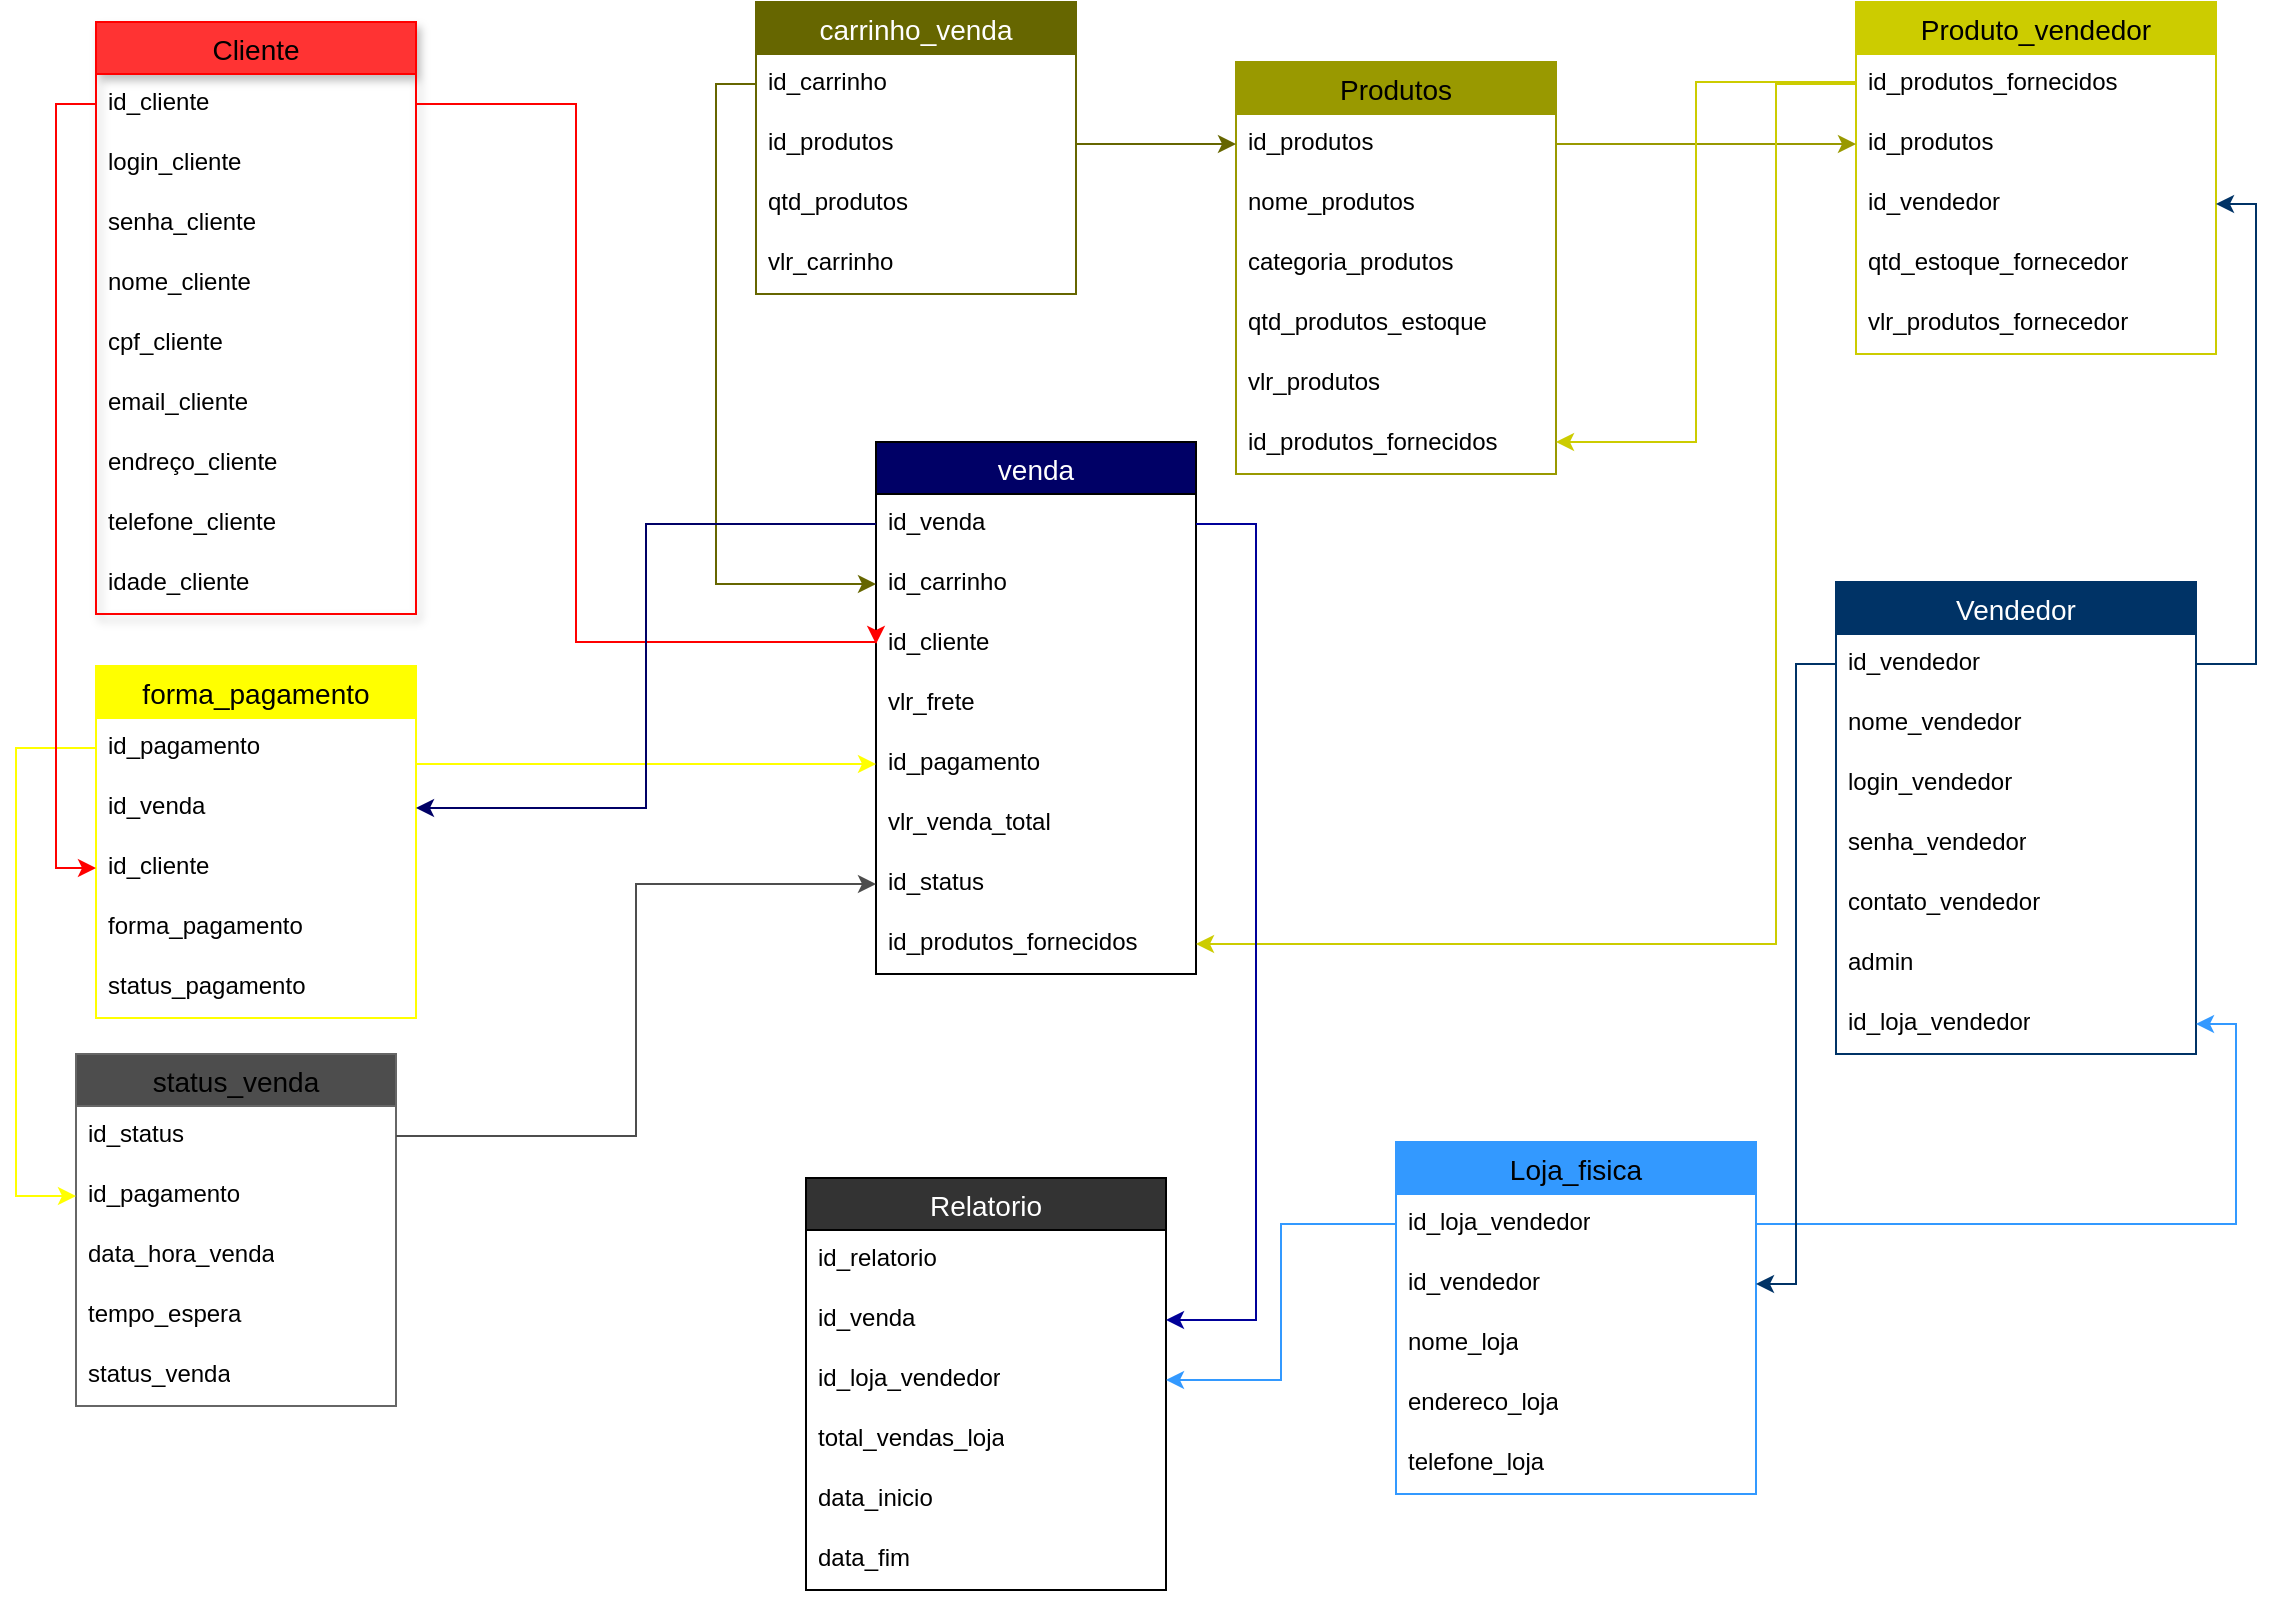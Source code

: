 <mxfile version="21.6.8" type="device">
  <diagram name="Página-1" id="Sjx4ySR3cas9cbZfAMXH">
    <mxGraphModel dx="1035" dy="616" grid="1" gridSize="10" guides="1" tooltips="1" connect="1" arrows="1" fold="1" page="1" pageScale="1" pageWidth="1169" pageHeight="827" math="0" shadow="0">
      <root>
        <mxCell id="0" />
        <mxCell id="1" parent="0" />
        <mxCell id="LzIiBjol5RYh9NfpuOXS-1" value="Cliente" style="swimlane;fontStyle=0;childLayout=stackLayout;horizontal=1;startSize=26;horizontalStack=0;resizeParent=1;resizeParentMax=0;resizeLast=0;collapsible=1;marginBottom=0;align=center;fontSize=14;strokeColor=#FF0000;fillColor=#FF3333;shadow=1;" parent="1" vertex="1">
          <mxGeometry x="50" y="40" width="160" height="296" as="geometry" />
        </mxCell>
        <mxCell id="LzIiBjol5RYh9NfpuOXS-2" value="id_cliente" style="text;strokeColor=none;fillColor=none;spacingLeft=4;spacingRight=4;overflow=hidden;rotatable=0;points=[[0,0.5],[1,0.5]];portConstraint=eastwest;fontSize=12;whiteSpace=wrap;html=1;" parent="LzIiBjol5RYh9NfpuOXS-1" vertex="1">
          <mxGeometry y="26" width="160" height="30" as="geometry" />
        </mxCell>
        <mxCell id="LzIiBjol5RYh9NfpuOXS-3" value="login_cliente" style="text;strokeColor=none;fillColor=none;spacingLeft=4;spacingRight=4;overflow=hidden;rotatable=0;points=[[0,0.5],[1,0.5]];portConstraint=eastwest;fontSize=12;whiteSpace=wrap;html=1;" parent="LzIiBjol5RYh9NfpuOXS-1" vertex="1">
          <mxGeometry y="56" width="160" height="30" as="geometry" />
        </mxCell>
        <mxCell id="LzIiBjol5RYh9NfpuOXS-4" value="senha_cliente" style="text;strokeColor=none;fillColor=none;spacingLeft=4;spacingRight=4;overflow=hidden;rotatable=0;points=[[0,0.5],[1,0.5]];portConstraint=eastwest;fontSize=12;whiteSpace=wrap;html=1;" parent="LzIiBjol5RYh9NfpuOXS-1" vertex="1">
          <mxGeometry y="86" width="160" height="30" as="geometry" />
        </mxCell>
        <mxCell id="LzIiBjol5RYh9NfpuOXS-5" value="nome_cliente" style="text;strokeColor=none;fillColor=none;spacingLeft=4;spacingRight=4;overflow=hidden;rotatable=0;points=[[0,0.5],[1,0.5]];portConstraint=eastwest;fontSize=12;whiteSpace=wrap;html=1;" parent="LzIiBjol5RYh9NfpuOXS-1" vertex="1">
          <mxGeometry y="116" width="160" height="30" as="geometry" />
        </mxCell>
        <mxCell id="LzIiBjol5RYh9NfpuOXS-6" value="cpf_cliente" style="text;strokeColor=none;fillColor=none;spacingLeft=4;spacingRight=4;overflow=hidden;rotatable=0;points=[[0,0.5],[1,0.5]];portConstraint=eastwest;fontSize=12;whiteSpace=wrap;html=1;" parent="LzIiBjol5RYh9NfpuOXS-1" vertex="1">
          <mxGeometry y="146" width="160" height="30" as="geometry" />
        </mxCell>
        <mxCell id="LzIiBjol5RYh9NfpuOXS-7" value="email_cliente" style="text;strokeColor=none;fillColor=none;spacingLeft=4;spacingRight=4;overflow=hidden;rotatable=0;points=[[0,0.5],[1,0.5]];portConstraint=eastwest;fontSize=12;whiteSpace=wrap;html=1;" parent="LzIiBjol5RYh9NfpuOXS-1" vertex="1">
          <mxGeometry y="176" width="160" height="30" as="geometry" />
        </mxCell>
        <mxCell id="LzIiBjol5RYh9NfpuOXS-8" value="endreço_cliente" style="text;strokeColor=none;fillColor=none;spacingLeft=4;spacingRight=4;overflow=hidden;rotatable=0;points=[[0,0.5],[1,0.5]];portConstraint=eastwest;fontSize=12;whiteSpace=wrap;html=1;" parent="LzIiBjol5RYh9NfpuOXS-1" vertex="1">
          <mxGeometry y="206" width="160" height="30" as="geometry" />
        </mxCell>
        <mxCell id="LzIiBjol5RYh9NfpuOXS-9" value="telefone_cliente" style="text;strokeColor=none;fillColor=none;spacingLeft=4;spacingRight=4;overflow=hidden;rotatable=0;points=[[0,0.5],[1,0.5]];portConstraint=eastwest;fontSize=12;whiteSpace=wrap;html=1;" parent="LzIiBjol5RYh9NfpuOXS-1" vertex="1">
          <mxGeometry y="236" width="160" height="30" as="geometry" />
        </mxCell>
        <mxCell id="LzIiBjol5RYh9NfpuOXS-14" value="idade_cliente" style="text;strokeColor=none;fillColor=none;spacingLeft=4;spacingRight=4;overflow=hidden;rotatable=0;points=[[0,0.5],[1,0.5]];portConstraint=eastwest;fontSize=12;whiteSpace=wrap;html=1;" parent="LzIiBjol5RYh9NfpuOXS-1" vertex="1">
          <mxGeometry y="266" width="160" height="30" as="geometry" />
        </mxCell>
        <mxCell id="LzIiBjol5RYh9NfpuOXS-10" value="Produtos" style="swimlane;fontStyle=0;childLayout=stackLayout;horizontal=1;startSize=26;horizontalStack=0;resizeParent=1;resizeParentMax=0;resizeLast=0;collapsible=1;marginBottom=0;align=center;fontSize=14;strokeColor=#999900;fillColor=#999900;" parent="1" vertex="1">
          <mxGeometry x="620" y="60" width="160" height="206" as="geometry" />
        </mxCell>
        <mxCell id="LzIiBjol5RYh9NfpuOXS-11" value="id_produtos" style="text;strokeColor=none;fillColor=none;spacingLeft=4;spacingRight=4;overflow=hidden;rotatable=0;points=[[0,0.5],[1,0.5]];portConstraint=eastwest;fontSize=12;whiteSpace=wrap;html=1;" parent="LzIiBjol5RYh9NfpuOXS-10" vertex="1">
          <mxGeometry y="26" width="160" height="30" as="geometry" />
        </mxCell>
        <mxCell id="LzIiBjol5RYh9NfpuOXS-12" value="nome_produtos" style="text;strokeColor=none;fillColor=none;spacingLeft=4;spacingRight=4;overflow=hidden;rotatable=0;points=[[0,0.5],[1,0.5]];portConstraint=eastwest;fontSize=12;whiteSpace=wrap;html=1;" parent="LzIiBjol5RYh9NfpuOXS-10" vertex="1">
          <mxGeometry y="56" width="160" height="30" as="geometry" />
        </mxCell>
        <mxCell id="LzIiBjol5RYh9NfpuOXS-13" value="categoria_produtos" style="text;strokeColor=none;fillColor=none;spacingLeft=4;spacingRight=4;overflow=hidden;rotatable=0;points=[[0,0.5],[1,0.5]];portConstraint=eastwest;fontSize=12;whiteSpace=wrap;html=1;" parent="LzIiBjol5RYh9NfpuOXS-10" vertex="1">
          <mxGeometry y="86" width="160" height="30" as="geometry" />
        </mxCell>
        <mxCell id="LzIiBjol5RYh9NfpuOXS-20" value="qtd_produtos_estoque" style="text;strokeColor=none;fillColor=none;spacingLeft=4;spacingRight=4;overflow=hidden;rotatable=0;points=[[0,0.5],[1,0.5]];portConstraint=eastwest;fontSize=12;whiteSpace=wrap;html=1;" parent="LzIiBjol5RYh9NfpuOXS-10" vertex="1">
          <mxGeometry y="116" width="160" height="30" as="geometry" />
        </mxCell>
        <mxCell id="1At6zHU8KCH77SDRweXK-2" value="vlr_produtos" style="text;strokeColor=none;fillColor=none;spacingLeft=4;spacingRight=4;overflow=hidden;rotatable=0;points=[[0,0.5],[1,0.5]];portConstraint=eastwest;fontSize=12;whiteSpace=wrap;html=1;" parent="LzIiBjol5RYh9NfpuOXS-10" vertex="1">
          <mxGeometry y="146" width="160" height="30" as="geometry" />
        </mxCell>
        <mxCell id="ZbpFBa2fLIPzV6xpQ6Kk-47" value="id_produtos_fornecidos" style="text;strokeColor=none;fillColor=none;spacingLeft=4;spacingRight=4;overflow=hidden;rotatable=0;points=[[0,0.5],[1,0.5]];portConstraint=eastwest;fontSize=12;whiteSpace=wrap;html=1;" parent="LzIiBjol5RYh9NfpuOXS-10" vertex="1">
          <mxGeometry y="176" width="160" height="30" as="geometry" />
        </mxCell>
        <mxCell id="LzIiBjol5RYh9NfpuOXS-15" value="venda" style="swimlane;fontStyle=0;childLayout=stackLayout;horizontal=1;startSize=26;horizontalStack=0;resizeParent=1;resizeParentMax=0;resizeLast=0;collapsible=1;marginBottom=0;align=center;fontSize=14;fillColor=#000066;fontColor=#FFFFFF;" parent="1" vertex="1">
          <mxGeometry x="440" y="250" width="160" height="266" as="geometry" />
        </mxCell>
        <mxCell id="1At6zHU8KCH77SDRweXK-11" value="id_venda" style="text;strokeColor=none;fillColor=none;spacingLeft=4;spacingRight=4;overflow=hidden;rotatable=0;points=[[0,0.5],[1,0.5]];portConstraint=eastwest;fontSize=12;whiteSpace=wrap;html=1;" parent="LzIiBjol5RYh9NfpuOXS-15" vertex="1">
          <mxGeometry y="26" width="160" height="30" as="geometry" />
        </mxCell>
        <mxCell id="uCx2JT85m2AYH9FLF3Dl-8" value="id_carrinho" style="text;strokeColor=none;fillColor=none;spacingLeft=4;spacingRight=4;overflow=hidden;rotatable=0;points=[[0,0.5],[1,0.5]];portConstraint=eastwest;fontSize=12;whiteSpace=wrap;html=1;" parent="LzIiBjol5RYh9NfpuOXS-15" vertex="1">
          <mxGeometry y="56" width="160" height="30" as="geometry" />
        </mxCell>
        <mxCell id="3jM0YGJ6rBckpwlpfo61-4" value="id_cliente" style="text;strokeColor=none;fillColor=none;spacingLeft=4;spacingRight=4;overflow=hidden;rotatable=0;points=[[0,0.5],[1,0.5]];portConstraint=eastwest;fontSize=12;whiteSpace=wrap;html=1;" parent="LzIiBjol5RYh9NfpuOXS-15" vertex="1">
          <mxGeometry y="86" width="160" height="30" as="geometry" />
        </mxCell>
        <mxCell id="uCx2JT85m2AYH9FLF3Dl-16" value="vlr_frete" style="text;strokeColor=none;fillColor=none;spacingLeft=4;spacingRight=4;overflow=hidden;rotatable=0;points=[[0,0.5],[1,0.5]];portConstraint=eastwest;fontSize=12;whiteSpace=wrap;html=1;" parent="LzIiBjol5RYh9NfpuOXS-15" vertex="1">
          <mxGeometry y="116" width="160" height="30" as="geometry" />
        </mxCell>
        <mxCell id="3jM0YGJ6rBckpwlpfo61-5" value="id_pagamento" style="text;strokeColor=none;fillColor=none;spacingLeft=4;spacingRight=4;overflow=hidden;rotatable=0;points=[[0,0.5],[1,0.5]];portConstraint=eastwest;fontSize=12;whiteSpace=wrap;html=1;" parent="LzIiBjol5RYh9NfpuOXS-15" vertex="1">
          <mxGeometry y="146" width="160" height="30" as="geometry" />
        </mxCell>
        <mxCell id="JTO30t6Z5DcZawrtJ4lc-3" value="vlr_venda_total" style="text;strokeColor=none;fillColor=none;spacingLeft=4;spacingRight=4;overflow=hidden;rotatable=0;points=[[0,0.5],[1,0.5]];portConstraint=eastwest;fontSize=12;whiteSpace=wrap;html=1;" parent="LzIiBjol5RYh9NfpuOXS-15" vertex="1">
          <mxGeometry y="176" width="160" height="30" as="geometry" />
        </mxCell>
        <mxCell id="3jM0YGJ6rBckpwlpfo61-7" value="id_status" style="text;strokeColor=none;fillColor=none;spacingLeft=4;spacingRight=4;overflow=hidden;rotatable=0;points=[[0,0.5],[1,0.5]];portConstraint=eastwest;fontSize=12;whiteSpace=wrap;html=1;" parent="LzIiBjol5RYh9NfpuOXS-15" vertex="1">
          <mxGeometry y="206" width="160" height="30" as="geometry" />
        </mxCell>
        <mxCell id="ZbpFBa2fLIPzV6xpQ6Kk-1" value="id_produtos_fornecidos" style="text;strokeColor=none;fillColor=none;spacingLeft=4;spacingRight=4;overflow=hidden;rotatable=0;points=[[0,0.5],[1,0.5]];portConstraint=eastwest;fontSize=12;whiteSpace=wrap;html=1;" parent="LzIiBjol5RYh9NfpuOXS-15" vertex="1">
          <mxGeometry y="236" width="160" height="30" as="geometry" />
        </mxCell>
        <mxCell id="1At6zHU8KCH77SDRweXK-3" value="status_venda" style="swimlane;fontStyle=0;childLayout=stackLayout;horizontal=1;startSize=26;horizontalStack=0;resizeParent=1;resizeParentMax=0;resizeLast=0;collapsible=1;marginBottom=0;align=center;fontSize=14;strokeColor=#666666;fillColor=#4D4D4D;" parent="1" vertex="1">
          <mxGeometry x="40" y="556" width="160" height="176" as="geometry" />
        </mxCell>
        <mxCell id="1At6zHU8KCH77SDRweXK-4" value="id_status" style="text;strokeColor=none;fillColor=none;spacingLeft=4;spacingRight=4;overflow=hidden;rotatable=0;points=[[0,0.5],[1,0.5]];portConstraint=eastwest;fontSize=12;whiteSpace=wrap;html=1;" parent="1At6zHU8KCH77SDRweXK-3" vertex="1">
          <mxGeometry y="26" width="160" height="30" as="geometry" />
        </mxCell>
        <mxCell id="uCx2JT85m2AYH9FLF3Dl-17" value="id_pagamento" style="text;strokeColor=none;fillColor=none;spacingLeft=4;spacingRight=4;overflow=hidden;rotatable=0;points=[[0,0.5],[1,0.5]];portConstraint=eastwest;fontSize=12;whiteSpace=wrap;html=1;" parent="1At6zHU8KCH77SDRweXK-3" vertex="1">
          <mxGeometry y="56" width="160" height="30" as="geometry" />
        </mxCell>
        <mxCell id="1At6zHU8KCH77SDRweXK-5" value="data_hora_venda" style="text;strokeColor=none;fillColor=none;spacingLeft=4;spacingRight=4;overflow=hidden;rotatable=0;points=[[0,0.5],[1,0.5]];portConstraint=eastwest;fontSize=12;whiteSpace=wrap;html=1;" parent="1At6zHU8KCH77SDRweXK-3" vertex="1">
          <mxGeometry y="86" width="160" height="30" as="geometry" />
        </mxCell>
        <mxCell id="1At6zHU8KCH77SDRweXK-6" value="tempo_espera" style="text;strokeColor=none;fillColor=none;spacingLeft=4;spacingRight=4;overflow=hidden;rotatable=0;points=[[0,0.5],[1,0.5]];portConstraint=eastwest;fontSize=12;whiteSpace=wrap;html=1;" parent="1At6zHU8KCH77SDRweXK-3" vertex="1">
          <mxGeometry y="116" width="160" height="30" as="geometry" />
        </mxCell>
        <mxCell id="3jM0YGJ6rBckpwlpfo61-6" value="status_venda" style="text;strokeColor=none;fillColor=none;spacingLeft=4;spacingRight=4;overflow=hidden;rotatable=0;points=[[0,0.5],[1,0.5]];portConstraint=eastwest;fontSize=12;whiteSpace=wrap;html=1;" parent="1At6zHU8KCH77SDRweXK-3" vertex="1">
          <mxGeometry y="146" width="160" height="30" as="geometry" />
        </mxCell>
        <mxCell id="3jM0YGJ6rBckpwlpfo61-8" value="Produto_vendedor" style="swimlane;fontStyle=0;childLayout=stackLayout;horizontal=1;startSize=26;horizontalStack=0;resizeParent=1;resizeParentMax=0;resizeLast=0;collapsible=1;marginBottom=0;align=center;fontSize=14;fillColor=#CCCC00;strokeColor=#CCCC00;" parent="1" vertex="1">
          <mxGeometry x="930" y="30" width="180" height="176" as="geometry" />
        </mxCell>
        <mxCell id="3jM0YGJ6rBckpwlpfo61-9" value="id_produtos_fornecidos" style="text;strokeColor=none;fillColor=none;spacingLeft=4;spacingRight=4;overflow=hidden;rotatable=0;points=[[0,0.5],[1,0.5]];portConstraint=eastwest;fontSize=12;whiteSpace=wrap;html=1;" parent="3jM0YGJ6rBckpwlpfo61-8" vertex="1">
          <mxGeometry y="26" width="180" height="30" as="geometry" />
        </mxCell>
        <mxCell id="ZbpFBa2fLIPzV6xpQ6Kk-33" value="id_produtos" style="text;strokeColor=none;fillColor=none;spacingLeft=4;spacingRight=4;overflow=hidden;rotatable=0;points=[[0,0.5],[1,0.5]];portConstraint=eastwest;fontSize=12;whiteSpace=wrap;html=1;" parent="3jM0YGJ6rBckpwlpfo61-8" vertex="1">
          <mxGeometry y="56" width="180" height="30" as="geometry" />
        </mxCell>
        <mxCell id="3jM0YGJ6rBckpwlpfo61-20" value="id_vendedor" style="text;strokeColor=none;fillColor=none;spacingLeft=4;spacingRight=4;overflow=hidden;rotatable=0;points=[[0,0.5],[1,0.5]];portConstraint=eastwest;fontSize=12;whiteSpace=wrap;html=1;" parent="3jM0YGJ6rBckpwlpfo61-8" vertex="1">
          <mxGeometry y="86" width="180" height="30" as="geometry" />
        </mxCell>
        <mxCell id="3jM0YGJ6rBckpwlpfo61-12" value="qtd_estoque_fornecedor" style="text;strokeColor=none;fillColor=none;spacingLeft=4;spacingRight=4;overflow=hidden;rotatable=0;points=[[0,0.5],[1,0.5]];portConstraint=eastwest;fontSize=12;whiteSpace=wrap;html=1;" parent="3jM0YGJ6rBckpwlpfo61-8" vertex="1">
          <mxGeometry y="116" width="180" height="30" as="geometry" />
        </mxCell>
        <mxCell id="3jM0YGJ6rBckpwlpfo61-13" value="vlr_produtos_fornecedor" style="text;strokeColor=none;fillColor=none;spacingLeft=4;spacingRight=4;overflow=hidden;rotatable=0;points=[[0,0.5],[1,0.5]];portConstraint=eastwest;fontSize=12;whiteSpace=wrap;html=1;" parent="3jM0YGJ6rBckpwlpfo61-8" vertex="1">
          <mxGeometry y="146" width="180" height="30" as="geometry" />
        </mxCell>
        <mxCell id="3jM0YGJ6rBckpwlpfo61-23" value="Vendedor" style="swimlane;fontStyle=0;childLayout=stackLayout;horizontal=1;startSize=26;horizontalStack=0;resizeParent=1;resizeParentMax=0;resizeLast=0;collapsible=1;marginBottom=0;align=center;fontSize=14;fillColor=#003366;strokeColor=#003366;fontColor=#FFFFFF;" parent="1" vertex="1">
          <mxGeometry x="920" y="320" width="180" height="236" as="geometry" />
        </mxCell>
        <mxCell id="3jM0YGJ6rBckpwlpfo61-24" value="id_vendedor" style="text;strokeColor=none;fillColor=none;spacingLeft=4;spacingRight=4;overflow=hidden;rotatable=0;points=[[0,0.5],[1,0.5]];portConstraint=eastwest;fontSize=12;whiteSpace=wrap;html=1;" parent="3jM0YGJ6rBckpwlpfo61-23" vertex="1">
          <mxGeometry y="26" width="180" height="30" as="geometry" />
        </mxCell>
        <mxCell id="ZbpFBa2fLIPzV6xpQ6Kk-46" value="nome_vendedor" style="text;strokeColor=none;fillColor=none;spacingLeft=4;spacingRight=4;overflow=hidden;rotatable=0;points=[[0,0.5],[1,0.5]];portConstraint=eastwest;fontSize=12;whiteSpace=wrap;html=1;" parent="3jM0YGJ6rBckpwlpfo61-23" vertex="1">
          <mxGeometry y="56" width="180" height="30" as="geometry" />
        </mxCell>
        <mxCell id="3jM0YGJ6rBckpwlpfo61-26" value="login_vendedor" style="text;strokeColor=none;fillColor=none;spacingLeft=4;spacingRight=4;overflow=hidden;rotatable=0;points=[[0,0.5],[1,0.5]];portConstraint=eastwest;fontSize=12;whiteSpace=wrap;html=1;" parent="3jM0YGJ6rBckpwlpfo61-23" vertex="1">
          <mxGeometry y="86" width="180" height="30" as="geometry" />
        </mxCell>
        <mxCell id="3jM0YGJ6rBckpwlpfo61-27" value="senha_vendedor" style="text;strokeColor=none;fillColor=none;spacingLeft=4;spacingRight=4;overflow=hidden;rotatable=0;points=[[0,0.5],[1,0.5]];portConstraint=eastwest;fontSize=12;whiteSpace=wrap;html=1;" parent="3jM0YGJ6rBckpwlpfo61-23" vertex="1">
          <mxGeometry y="116" width="180" height="30" as="geometry" />
        </mxCell>
        <mxCell id="3jM0YGJ6rBckpwlpfo61-28" value="contato_vendedor" style="text;strokeColor=none;fillColor=none;spacingLeft=4;spacingRight=4;overflow=hidden;rotatable=0;points=[[0,0.5],[1,0.5]];portConstraint=eastwest;fontSize=12;whiteSpace=wrap;html=1;" parent="3jM0YGJ6rBckpwlpfo61-23" vertex="1">
          <mxGeometry y="146" width="180" height="30" as="geometry" />
        </mxCell>
        <mxCell id="3jM0YGJ6rBckpwlpfo61-29" value="admin" style="text;strokeColor=none;fillColor=none;spacingLeft=4;spacingRight=4;overflow=hidden;rotatable=0;points=[[0,0.5],[1,0.5]];portConstraint=eastwest;fontSize=12;whiteSpace=wrap;html=1;" parent="3jM0YGJ6rBckpwlpfo61-23" vertex="1">
          <mxGeometry y="176" width="180" height="30" as="geometry" />
        </mxCell>
        <mxCell id="ZbpFBa2fLIPzV6xpQ6Kk-49" value="id_loja_vendedor" style="text;strokeColor=none;fillColor=none;spacingLeft=4;spacingRight=4;overflow=hidden;rotatable=0;points=[[0,0.5],[1,0.5]];portConstraint=eastwest;fontSize=12;whiteSpace=wrap;html=1;" parent="3jM0YGJ6rBckpwlpfo61-23" vertex="1">
          <mxGeometry y="206" width="180" height="30" as="geometry" />
        </mxCell>
        <mxCell id="3jM0YGJ6rBckpwlpfo61-30" value="Loja_fisica" style="swimlane;fontStyle=0;childLayout=stackLayout;horizontal=1;startSize=26;horizontalStack=0;resizeParent=1;resizeParentMax=0;resizeLast=0;collapsible=1;marginBottom=0;align=center;fontSize=14;fillColor=#3399FF;strokeColor=#3399FF;" parent="1" vertex="1">
          <mxGeometry x="700" y="600" width="180" height="176" as="geometry" />
        </mxCell>
        <mxCell id="3jM0YGJ6rBckpwlpfo61-31" value="id_loja_vendedor" style="text;strokeColor=none;fillColor=none;spacingLeft=4;spacingRight=4;overflow=hidden;rotatable=0;points=[[0,0.5],[1,0.5]];portConstraint=eastwest;fontSize=12;whiteSpace=wrap;html=1;" parent="3jM0YGJ6rBckpwlpfo61-30" vertex="1">
          <mxGeometry y="26" width="180" height="30" as="geometry" />
        </mxCell>
        <mxCell id="ZbpFBa2fLIPzV6xpQ6Kk-44" value="id_vendedor" style="text;strokeColor=none;fillColor=none;spacingLeft=4;spacingRight=4;overflow=hidden;rotatable=0;points=[[0,0.5],[1,0.5]];portConstraint=eastwest;fontSize=12;whiteSpace=wrap;html=1;" parent="3jM0YGJ6rBckpwlpfo61-30" vertex="1">
          <mxGeometry y="56" width="180" height="30" as="geometry" />
        </mxCell>
        <mxCell id="3jM0YGJ6rBckpwlpfo61-32" value="nome_loja" style="text;strokeColor=none;fillColor=none;spacingLeft=4;spacingRight=4;overflow=hidden;rotatable=0;points=[[0,0.5],[1,0.5]];portConstraint=eastwest;fontSize=12;whiteSpace=wrap;html=1;" parent="3jM0YGJ6rBckpwlpfo61-30" vertex="1">
          <mxGeometry y="86" width="180" height="30" as="geometry" />
        </mxCell>
        <mxCell id="3jM0YGJ6rBckpwlpfo61-33" value="endereco_loja" style="text;strokeColor=none;fillColor=none;spacingLeft=4;spacingRight=4;overflow=hidden;rotatable=0;points=[[0,0.5],[1,0.5]];portConstraint=eastwest;fontSize=12;whiteSpace=wrap;html=1;" parent="3jM0YGJ6rBckpwlpfo61-30" vertex="1">
          <mxGeometry y="116" width="180" height="30" as="geometry" />
        </mxCell>
        <mxCell id="3jM0YGJ6rBckpwlpfo61-34" value="telefone_loja" style="text;strokeColor=none;fillColor=none;spacingLeft=4;spacingRight=4;overflow=hidden;rotatable=0;points=[[0,0.5],[1,0.5]];portConstraint=eastwest;fontSize=12;whiteSpace=wrap;html=1;" parent="3jM0YGJ6rBckpwlpfo61-30" vertex="1">
          <mxGeometry y="146" width="180" height="30" as="geometry" />
        </mxCell>
        <mxCell id="uCx2JT85m2AYH9FLF3Dl-1" value="carrinho_venda" style="swimlane;fontStyle=0;childLayout=stackLayout;horizontal=1;startSize=26;horizontalStack=0;resizeParent=1;resizeParentMax=0;resizeLast=0;collapsible=1;marginBottom=0;align=center;fontSize=14;fillColor=#666600;strokeColor=#666600;fontColor=#FFFFFF;" parent="1" vertex="1">
          <mxGeometry x="380" y="30" width="160" height="146" as="geometry" />
        </mxCell>
        <mxCell id="uCx2JT85m2AYH9FLF3Dl-2" value="id_carrinho" style="text;strokeColor=none;fillColor=none;spacingLeft=4;spacingRight=4;overflow=hidden;rotatable=0;points=[[0,0.5],[1,0.5]];portConstraint=eastwest;fontSize=12;whiteSpace=wrap;html=1;" parent="uCx2JT85m2AYH9FLF3Dl-1" vertex="1">
          <mxGeometry y="26" width="160" height="30" as="geometry" />
        </mxCell>
        <mxCell id="uCx2JT85m2AYH9FLF3Dl-3" value="id_produtos" style="text;strokeColor=none;fillColor=none;spacingLeft=4;spacingRight=4;overflow=hidden;rotatable=0;points=[[0,0.5],[1,0.5]];portConstraint=eastwest;fontSize=12;whiteSpace=wrap;html=1;" parent="uCx2JT85m2AYH9FLF3Dl-1" vertex="1">
          <mxGeometry y="56" width="160" height="30" as="geometry" />
        </mxCell>
        <mxCell id="uCx2JT85m2AYH9FLF3Dl-4" value="qtd_produtos" style="text;strokeColor=none;fillColor=none;spacingLeft=4;spacingRight=4;overflow=hidden;rotatable=0;points=[[0,0.5],[1,0.5]];portConstraint=eastwest;fontSize=12;whiteSpace=wrap;html=1;" parent="uCx2JT85m2AYH9FLF3Dl-1" vertex="1">
          <mxGeometry y="86" width="160" height="30" as="geometry" />
        </mxCell>
        <mxCell id="uCx2JT85m2AYH9FLF3Dl-15" value="vlr_carrinho" style="text;strokeColor=none;fillColor=none;spacingLeft=4;spacingRight=4;overflow=hidden;rotatable=0;points=[[0,0.5],[1,0.5]];portConstraint=eastwest;fontSize=12;whiteSpace=wrap;html=1;" parent="uCx2JT85m2AYH9FLF3Dl-1" vertex="1">
          <mxGeometry y="116" width="160" height="30" as="geometry" />
        </mxCell>
        <mxCell id="uCx2JT85m2AYH9FLF3Dl-9" value="forma_pagamento" style="swimlane;fontStyle=0;childLayout=stackLayout;horizontal=1;startSize=26;horizontalStack=0;resizeParent=1;resizeParentMax=0;resizeLast=0;collapsible=1;marginBottom=0;align=center;fontSize=14;fillColor=#FFFF00;strokeColor=#FFFF00;" parent="1" vertex="1">
          <mxGeometry x="50" y="362" width="160" height="176" as="geometry" />
        </mxCell>
        <mxCell id="uCx2JT85m2AYH9FLF3Dl-11" value="id_pagamento" style="text;strokeColor=none;fillColor=none;spacingLeft=4;spacingRight=4;overflow=hidden;rotatable=0;points=[[0,0.5],[1,0.5]];portConstraint=eastwest;fontSize=12;whiteSpace=wrap;html=1;" parent="uCx2JT85m2AYH9FLF3Dl-9" vertex="1">
          <mxGeometry y="26" width="160" height="30" as="geometry" />
        </mxCell>
        <mxCell id="uCx2JT85m2AYH9FLF3Dl-10" value="id_venda" style="text;strokeColor=none;fillColor=none;spacingLeft=4;spacingRight=4;overflow=hidden;rotatable=0;points=[[0,0.5],[1,0.5]];portConstraint=eastwest;fontSize=12;whiteSpace=wrap;html=1;" parent="uCx2JT85m2AYH9FLF3Dl-9" vertex="1">
          <mxGeometry y="56" width="160" height="30" as="geometry" />
        </mxCell>
        <mxCell id="uCx2JT85m2AYH9FLF3Dl-12" value="id_cliente" style="text;strokeColor=none;fillColor=none;spacingLeft=4;spacingRight=4;overflow=hidden;rotatable=0;points=[[0,0.5],[1,0.5]];portConstraint=eastwest;fontSize=12;whiteSpace=wrap;html=1;" parent="uCx2JT85m2AYH9FLF3Dl-9" vertex="1">
          <mxGeometry y="86" width="160" height="30" as="geometry" />
        </mxCell>
        <mxCell id="uCx2JT85m2AYH9FLF3Dl-19" value="forma_pagamento" style="text;strokeColor=none;fillColor=none;spacingLeft=4;spacingRight=4;overflow=hidden;rotatable=0;points=[[0,0.5],[1,0.5]];portConstraint=eastwest;fontSize=12;whiteSpace=wrap;html=1;" parent="uCx2JT85m2AYH9FLF3Dl-9" vertex="1">
          <mxGeometry y="116" width="160" height="30" as="geometry" />
        </mxCell>
        <mxCell id="uCx2JT85m2AYH9FLF3Dl-14" value="status_pagamento" style="text;strokeColor=none;fillColor=none;spacingLeft=4;spacingRight=4;overflow=hidden;rotatable=0;points=[[0,0.5],[1,0.5]];portConstraint=eastwest;fontSize=12;whiteSpace=wrap;html=1;" parent="uCx2JT85m2AYH9FLF3Dl-9" vertex="1">
          <mxGeometry y="146" width="160" height="30" as="geometry" />
        </mxCell>
        <mxCell id="uCx2JT85m2AYH9FLF3Dl-20" value="Relatorio" style="swimlane;fontStyle=0;childLayout=stackLayout;horizontal=1;startSize=26;horizontalStack=0;resizeParent=1;resizeParentMax=0;resizeLast=0;collapsible=1;marginBottom=0;align=center;fontSize=14;fillColor=#333333;fontColor=#FFFFFF;" parent="1" vertex="1">
          <mxGeometry x="405" y="618" width="180" height="206" as="geometry" />
        </mxCell>
        <mxCell id="uCx2JT85m2AYH9FLF3Dl-21" value="id_relatorio" style="text;strokeColor=none;fillColor=none;spacingLeft=4;spacingRight=4;overflow=hidden;rotatable=0;points=[[0,0.5],[1,0.5]];portConstraint=eastwest;fontSize=12;whiteSpace=wrap;html=1;" parent="uCx2JT85m2AYH9FLF3Dl-20" vertex="1">
          <mxGeometry y="26" width="180" height="30" as="geometry" />
        </mxCell>
        <mxCell id="ZbpFBa2fLIPzV6xpQ6Kk-2" value="id_venda" style="text;strokeColor=none;fillColor=none;spacingLeft=4;spacingRight=4;overflow=hidden;rotatable=0;points=[[0,0.5],[1,0.5]];portConstraint=eastwest;fontSize=12;whiteSpace=wrap;html=1;" parent="uCx2JT85m2AYH9FLF3Dl-20" vertex="1">
          <mxGeometry y="56" width="180" height="30" as="geometry" />
        </mxCell>
        <mxCell id="uCx2JT85m2AYH9FLF3Dl-22" value="id_loja_vendedor" style="text;strokeColor=none;fillColor=none;spacingLeft=4;spacingRight=4;overflow=hidden;rotatable=0;points=[[0,0.5],[1,0.5]];portConstraint=eastwest;fontSize=12;whiteSpace=wrap;html=1;" parent="uCx2JT85m2AYH9FLF3Dl-20" vertex="1">
          <mxGeometry y="86" width="180" height="30" as="geometry" />
        </mxCell>
        <mxCell id="uCx2JT85m2AYH9FLF3Dl-23" value="total_vendas_loja" style="text;strokeColor=none;fillColor=none;spacingLeft=4;spacingRight=4;overflow=hidden;rotatable=0;points=[[0,0.5],[1,0.5]];portConstraint=eastwest;fontSize=12;whiteSpace=wrap;html=1;" parent="uCx2JT85m2AYH9FLF3Dl-20" vertex="1">
          <mxGeometry y="116" width="180" height="30" as="geometry" />
        </mxCell>
        <mxCell id="uCx2JT85m2AYH9FLF3Dl-24" value="data_inicio" style="text;strokeColor=none;fillColor=none;spacingLeft=4;spacingRight=4;overflow=hidden;rotatable=0;points=[[0,0.5],[1,0.5]];portConstraint=eastwest;fontSize=12;whiteSpace=wrap;html=1;" parent="uCx2JT85m2AYH9FLF3Dl-20" vertex="1">
          <mxGeometry y="146" width="180" height="30" as="geometry" />
        </mxCell>
        <mxCell id="uCx2JT85m2AYH9FLF3Dl-25" value="data_fim" style="text;strokeColor=none;fillColor=none;spacingLeft=4;spacingRight=4;overflow=hidden;rotatable=0;points=[[0,0.5],[1,0.5]];portConstraint=eastwest;fontSize=12;whiteSpace=wrap;html=1;" parent="uCx2JT85m2AYH9FLF3Dl-20" vertex="1">
          <mxGeometry y="176" width="180" height="30" as="geometry" />
        </mxCell>
        <mxCell id="ZbpFBa2fLIPzV6xpQ6Kk-8" style="edgeStyle=orthogonalEdgeStyle;rounded=0;orthogonalLoop=1;jettySize=auto;html=1;entryX=0;entryY=0.5;entryDx=0;entryDy=0;strokeColor=#FF0000;" parent="1" source="LzIiBjol5RYh9NfpuOXS-2" target="3jM0YGJ6rBckpwlpfo61-4" edge="1">
          <mxGeometry relative="1" as="geometry">
            <Array as="points">
              <mxPoint x="290" y="81" />
              <mxPoint x="290" y="350" />
              <mxPoint x="440" y="350" />
            </Array>
          </mxGeometry>
        </mxCell>
        <mxCell id="ZbpFBa2fLIPzV6xpQ6Kk-18" style="edgeStyle=orthogonalEdgeStyle;rounded=0;orthogonalLoop=1;jettySize=auto;html=1;entryX=0;entryY=0.5;entryDx=0;entryDy=0;fillColor=#666600;strokeColor=#666600;" parent="1" source="uCx2JT85m2AYH9FLF3Dl-3" target="LzIiBjol5RYh9NfpuOXS-11" edge="1">
          <mxGeometry relative="1" as="geometry" />
        </mxCell>
        <mxCell id="ZbpFBa2fLIPzV6xpQ6Kk-21" style="edgeStyle=orthogonalEdgeStyle;rounded=0;orthogonalLoop=1;jettySize=auto;html=1;entryX=0;entryY=0.5;entryDx=0;entryDy=0;strokeColor=#666600;" parent="1" source="uCx2JT85m2AYH9FLF3Dl-2" target="uCx2JT85m2AYH9FLF3Dl-8" edge="1">
          <mxGeometry relative="1" as="geometry">
            <Array as="points">
              <mxPoint x="360" y="71" />
              <mxPoint x="360" y="321" />
            </Array>
          </mxGeometry>
        </mxCell>
        <mxCell id="ZbpFBa2fLIPzV6xpQ6Kk-36" style="edgeStyle=orthogonalEdgeStyle;rounded=0;orthogonalLoop=1;jettySize=auto;html=1;strokeColor=#999900;" parent="1" source="LzIiBjol5RYh9NfpuOXS-11" target="ZbpFBa2fLIPzV6xpQ6Kk-33" edge="1">
          <mxGeometry relative="1" as="geometry" />
        </mxCell>
        <mxCell id="ZbpFBa2fLIPzV6xpQ6Kk-48" style="edgeStyle=orthogonalEdgeStyle;rounded=0;orthogonalLoop=1;jettySize=auto;html=1;strokeColor=#CCCC00;" parent="1" edge="1">
          <mxGeometry relative="1" as="geometry">
            <Array as="points">
              <mxPoint x="850" y="70" />
              <mxPoint x="850" y="250" />
            </Array>
            <mxPoint x="930" y="70.001" as="sourcePoint" />
            <mxPoint x="780" y="250.001" as="targetPoint" />
          </mxGeometry>
        </mxCell>
        <mxCell id="ZbpFBa2fLIPzV6xpQ6Kk-51" style="edgeStyle=orthogonalEdgeStyle;rounded=0;orthogonalLoop=1;jettySize=auto;html=1;entryX=1;entryY=0.5;entryDx=0;entryDy=0;strokeColor=#3399FF;" parent="1" source="3jM0YGJ6rBckpwlpfo61-31" target="ZbpFBa2fLIPzV6xpQ6Kk-49" edge="1">
          <mxGeometry relative="1" as="geometry" />
        </mxCell>
        <mxCell id="JTO30t6Z5DcZawrtJ4lc-1" style="edgeStyle=orthogonalEdgeStyle;rounded=0;orthogonalLoop=1;jettySize=auto;html=1;entryX=1;entryY=0.5;entryDx=0;entryDy=0;strokeColor=#003366;" parent="1" source="3jM0YGJ6rBckpwlpfo61-24" target="3jM0YGJ6rBckpwlpfo61-20" edge="1">
          <mxGeometry relative="1" as="geometry" />
        </mxCell>
        <mxCell id="JTO30t6Z5DcZawrtJ4lc-2" style="edgeStyle=orthogonalEdgeStyle;rounded=0;orthogonalLoop=1;jettySize=auto;html=1;entryX=0;entryY=0.5;entryDx=0;entryDy=0;strokeColor=#FFFF00;" parent="1" source="uCx2JT85m2AYH9FLF3Dl-11" target="uCx2JT85m2AYH9FLF3Dl-17" edge="1">
          <mxGeometry relative="1" as="geometry">
            <Array as="points">
              <mxPoint x="10" y="403" />
              <mxPoint x="10" y="627" />
            </Array>
          </mxGeometry>
        </mxCell>
        <mxCell id="JTO30t6Z5DcZawrtJ4lc-5" style="edgeStyle=orthogonalEdgeStyle;rounded=0;orthogonalLoop=1;jettySize=auto;html=1;entryX=0;entryY=0.5;entryDx=0;entryDy=0;strokeColor=#FFFF00;" parent="1" source="uCx2JT85m2AYH9FLF3Dl-11" target="3jM0YGJ6rBckpwlpfo61-5" edge="1">
          <mxGeometry relative="1" as="geometry">
            <Array as="points">
              <mxPoint x="220" y="411" />
              <mxPoint x="220" y="411" />
            </Array>
          </mxGeometry>
        </mxCell>
        <mxCell id="JTO30t6Z5DcZawrtJ4lc-7" style="edgeStyle=orthogonalEdgeStyle;rounded=0;orthogonalLoop=1;jettySize=auto;html=1;entryX=0;entryY=0.5;entryDx=0;entryDy=0;strokeColor=#4D4D4D;" parent="1" source="1At6zHU8KCH77SDRweXK-4" target="3jM0YGJ6rBckpwlpfo61-7" edge="1">
          <mxGeometry relative="1" as="geometry" />
        </mxCell>
        <mxCell id="JTO30t6Z5DcZawrtJ4lc-8" style="edgeStyle=orthogonalEdgeStyle;rounded=0;orthogonalLoop=1;jettySize=auto;html=1;entryX=1;entryY=0.5;entryDx=0;entryDy=0;strokeColor=#000066;" parent="1" source="1At6zHU8KCH77SDRweXK-11" target="uCx2JT85m2AYH9FLF3Dl-10" edge="1">
          <mxGeometry relative="1" as="geometry" />
        </mxCell>
        <mxCell id="JTO30t6Z5DcZawrtJ4lc-9" style="edgeStyle=orthogonalEdgeStyle;rounded=0;orthogonalLoop=1;jettySize=auto;html=1;entryX=0;entryY=0.5;entryDx=0;entryDy=0;strokeColor=#FF0000;" parent="1" source="LzIiBjol5RYh9NfpuOXS-2" target="uCx2JT85m2AYH9FLF3Dl-12" edge="1">
          <mxGeometry relative="1" as="geometry" />
        </mxCell>
        <mxCell id="JTO30t6Z5DcZawrtJ4lc-11" style="edgeStyle=orthogonalEdgeStyle;rounded=0;orthogonalLoop=1;jettySize=auto;html=1;entryX=1;entryY=0.5;entryDx=0;entryDy=0;strokeColor=#CCCC00;" parent="1" source="3jM0YGJ6rBckpwlpfo61-9" target="ZbpFBa2fLIPzV6xpQ6Kk-1" edge="1">
          <mxGeometry relative="1" as="geometry">
            <Array as="points">
              <mxPoint x="890" y="71" />
              <mxPoint x="890" y="501" />
            </Array>
          </mxGeometry>
        </mxCell>
        <mxCell id="JTO30t6Z5DcZawrtJ4lc-12" style="edgeStyle=orthogonalEdgeStyle;rounded=0;orthogonalLoop=1;jettySize=auto;html=1;entryX=1;entryY=0.5;entryDx=0;entryDy=0;fillColor=#000066;strokeColor=#000099;" parent="1" source="1At6zHU8KCH77SDRweXK-11" target="ZbpFBa2fLIPzV6xpQ6Kk-2" edge="1">
          <mxGeometry relative="1" as="geometry">
            <Array as="points">
              <mxPoint x="630" y="291" />
              <mxPoint x="630" y="689" />
            </Array>
          </mxGeometry>
        </mxCell>
        <mxCell id="Yvwb5e3YZK-YjnEXnUoj-1" style="edgeStyle=orthogonalEdgeStyle;rounded=0;orthogonalLoop=1;jettySize=auto;html=1;strokeColor=#003366;" edge="1" parent="1" source="3jM0YGJ6rBckpwlpfo61-24" target="ZbpFBa2fLIPzV6xpQ6Kk-44">
          <mxGeometry relative="1" as="geometry" />
        </mxCell>
        <mxCell id="Yvwb5e3YZK-YjnEXnUoj-2" style="edgeStyle=orthogonalEdgeStyle;rounded=0;orthogonalLoop=1;jettySize=auto;html=1;entryX=1;entryY=0.5;entryDx=0;entryDy=0;strokeColor=#3399FF;" edge="1" parent="1" source="3jM0YGJ6rBckpwlpfo61-31" target="uCx2JT85m2AYH9FLF3Dl-22">
          <mxGeometry relative="1" as="geometry" />
        </mxCell>
      </root>
    </mxGraphModel>
  </diagram>
</mxfile>
